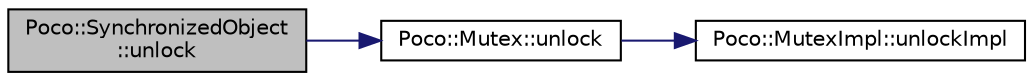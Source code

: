 digraph "Poco::SynchronizedObject::unlock"
{
 // LATEX_PDF_SIZE
  edge [fontname="Helvetica",fontsize="10",labelfontname="Helvetica",labelfontsize="10"];
  node [fontname="Helvetica",fontsize="10",shape=record];
  rankdir="LR";
  Node1 [label="Poco::SynchronizedObject\l::unlock",height=0.2,width=0.4,color="black", fillcolor="grey75", style="filled", fontcolor="black",tooltip=" "];
  Node1 -> Node2 [color="midnightblue",fontsize="10",style="solid"];
  Node2 [label="Poco::Mutex::unlock",height=0.2,width=0.4,color="black", fillcolor="white", style="filled",URL="$classPoco_1_1Mutex.html#a54ef696a19f9447b2f751a8b10ff7a7c",tooltip=" "];
  Node2 -> Node3 [color="midnightblue",fontsize="10",style="solid"];
  Node3 [label="Poco::MutexImpl::unlockImpl",height=0.2,width=0.4,color="black", fillcolor="white", style="filled",URL="$classPoco_1_1MutexImpl.html#ae6c2b2db1b69a8184debbb95bd32775e",tooltip=" "];
}
